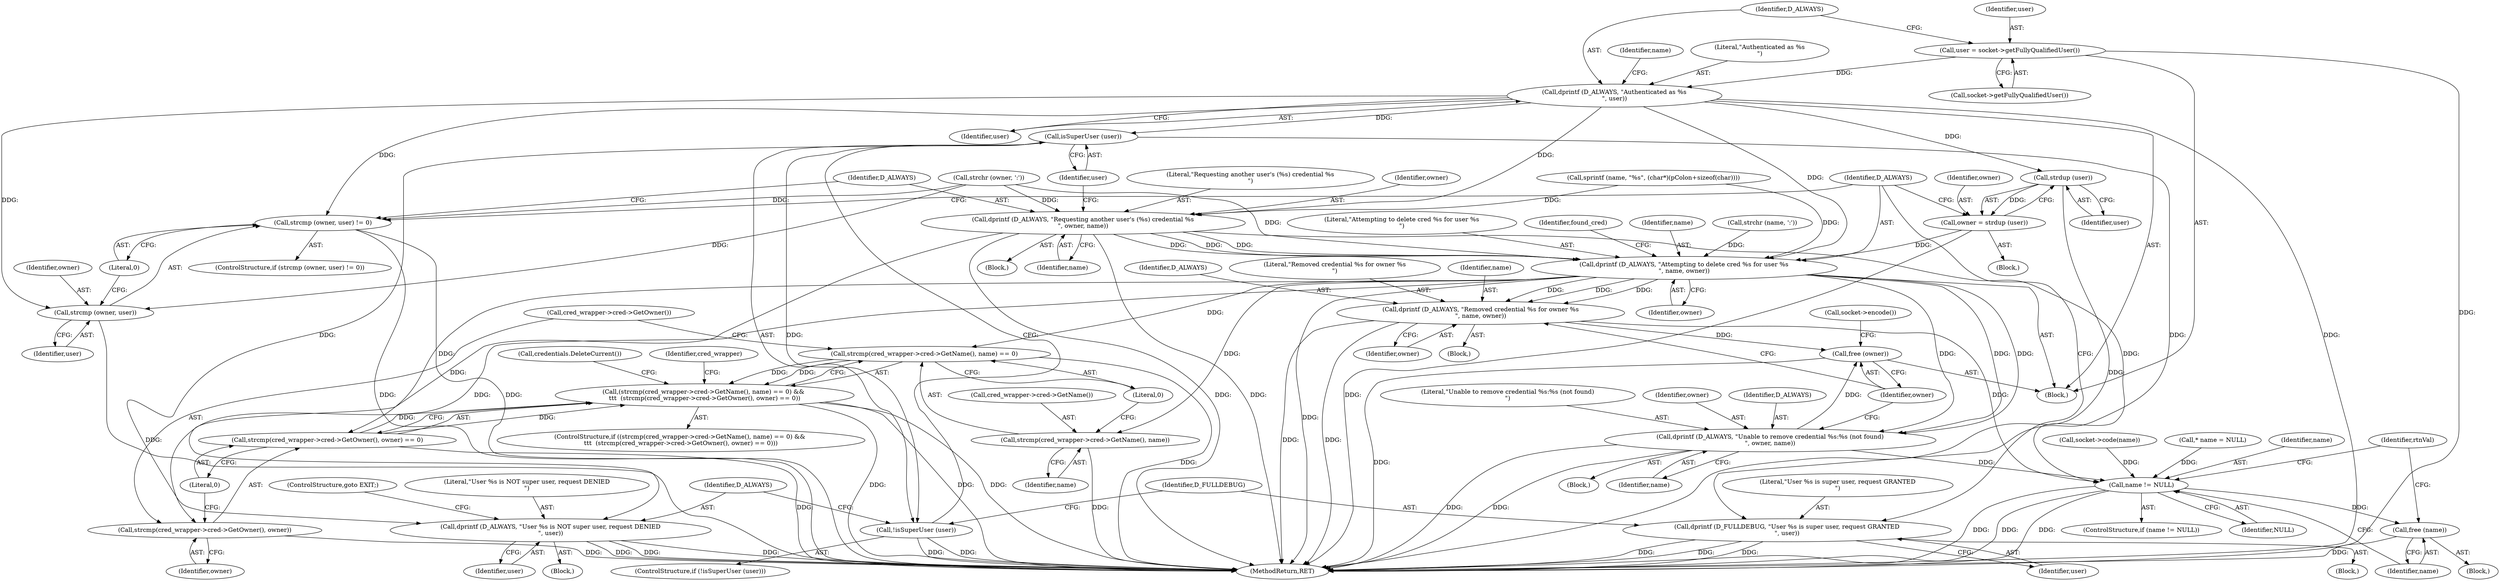 digraph "0_htcondor_5e5571d1a431eb3c61977b6dd6ec90186ef79867_0@API" {
"1000160" [label="(Call,user = socket->getFullyQualifiedUser())"];
"1000163" [label="(Call,dprintf (D_ALWAYS, \"Authenticated as %s\n\", user))"];
"1000196" [label="(Call,strcmp (owner, user) != 0)"];
"1000197" [label="(Call,strcmp (owner, user))"];
"1000202" [label="(Call,dprintf (D_ALWAYS, \"Requesting another user's (%s) credential %s\n\", owner, name))"];
"1000212" [label="(Call,dprintf (D_ALWAYS, \"User %s is NOT super user, request DENIED\n\", user))"];
"1000229" [label="(Call,dprintf (D_ALWAYS, \"Attempting to delete cred %s for user %s\n\", name, owner))"];
"1000249" [label="(Call,strcmp(cred_wrapper->cred->GetName(), name) == 0)"];
"1000248" [label="(Call,(strcmp(cred_wrapper->cred->GetName(), name) == 0) && \n\t\t\t  (strcmp(cred_wrapper->cred->GetOwner(), owner) == 0))"];
"1000250" [label="(Call,strcmp(cred_wrapper->cred->GetName(), name))"];
"1000254" [label="(Call,strcmp(cred_wrapper->cred->GetOwner(), owner) == 0)"];
"1000255" [label="(Call,strcmp(cred_wrapper->cred->GetOwner(), owner))"];
"1000279" [label="(Call,dprintf (D_ALWAYS, \"Removed credential %s for owner %s\n\", name, owner))"];
"1000291" [label="(Call,free (owner))"];
"1000307" [label="(Call,name != NULL)"];
"1000311" [label="(Call,free (name))"];
"1000286" [label="(Call,dprintf (D_ALWAYS, \"Unable to remove credential %s:%s (not found)\n\", owner, name))"];
"1000209" [label="(Call,isSuperUser (user))"];
"1000208" [label="(Call,!isSuperUser (user))"];
"1000219" [label="(Call,dprintf (D_FULLDEBUG, \"User %s is super user, request GRANTED\n\", user))"];
"1000227" [label="(Call,strdup (user))"];
"1000225" [label="(Call,owner = strdup (user))"];
"1000251" [label="(Call,cred_wrapper->cred->GetName())"];
"1000258" [label="(Literal,0)"];
"1000228" [label="(Identifier,user)"];
"1000213" [label="(Identifier,D_ALWAYS)"];
"1000260" [label="(Call,credentials.DeleteCurrent())"];
"1000249" [label="(Call,strcmp(cred_wrapper->cred->GetName(), name) == 0)"];
"1000290" [label="(Identifier,name)"];
"1000169" [label="(Identifier,name)"];
"1000202" [label="(Call,dprintf (D_ALWAYS, \"Requesting another user's (%s) credential %s\n\", owner, name))"];
"1000220" [label="(Identifier,D_FULLDEBUG)"];
"1000212" [label="(Call,dprintf (D_ALWAYS, \"User %s is NOT super user, request DENIED\n\", user))"];
"1000224" [label="(Block,)"];
"1000307" [label="(Call,name != NULL)"];
"1000201" [label="(Block,)"];
"1000164" [label="(Identifier,D_ALWAYS)"];
"1000163" [label="(Call,dprintf (D_ALWAYS, \"Authenticated as %s\n\", user))"];
"1000186" [label="(Call,sprintf (name, \"%s\", (char*)(pColon+sizeof(char))))"];
"1000250" [label="(Call,strcmp(cred_wrapper->cred->GetName(), name))"];
"1000162" [label="(Call,socket->getFullyQualifiedUser())"];
"1000221" [label="(Literal,\"User %s is super user, request GRANTED\n\")"];
"1000209" [label="(Call,isSuperUser (user))"];
"1000229" [label="(Call,dprintf (D_ALWAYS, \"Attempting to delete cred %s for user %s\n\", name, owner))"];
"1000195" [label="(ControlStructure,if (strcmp (owner, user) != 0))"];
"1000206" [label="(Identifier,name)"];
"1000208" [label="(Call,!isSuperUser (user))"];
"1000226" [label="(Identifier,owner)"];
"1000198" [label="(Identifier,owner)"];
"1000252" [label="(Identifier,name)"];
"1000282" [label="(Identifier,name)"];
"1000291" [label="(Call,free (owner))"];
"1000285" [label="(Block,)"];
"1000203" [label="(Identifier,D_ALWAYS)"];
"1000255" [label="(Call,strcmp(cred_wrapper->cred->GetOwner(), owner))"];
"1000231" [label="(Literal,\"Attempting to delete cred %s for user %s\n\")"];
"1000215" [label="(Identifier,user)"];
"1000153" [label="(Call,socket->code(name))"];
"1000286" [label="(Call,dprintf (D_ALWAYS, \"Unable to remove credential %s:%s (not found)\n\", owner, name))"];
"1000196" [label="(Call,strcmp (owner, user) != 0)"];
"1000160" [label="(Call,user = socket->getFullyQualifiedUser())"];
"1000222" [label="(Identifier,user)"];
"1000280" [label="(Identifier,D_ALWAYS)"];
"1000247" [label="(ControlStructure,if ((strcmp(cred_wrapper->cred->GetName(), name) == 0) && \n\t\t\t  (strcmp(cred_wrapper->cred->GetOwner(), owner) == 0)))"];
"1000293" [label="(Call,socket->encode())"];
"1000166" [label="(Identifier,user)"];
"1000253" [label="(Literal,0)"];
"1000219" [label="(Call,dprintf (D_FULLDEBUG, \"User %s is super user, request GRANTED\n\", user))"];
"1000310" [label="(Block,)"];
"1000227" [label="(Call,strdup (user))"];
"1000161" [label="(Identifier,user)"];
"1000306" [label="(ControlStructure,if (name != NULL))"];
"1000109" [label="(Call,* name = NULL)"];
"1000283" [label="(Identifier,owner)"];
"1000230" [label="(Identifier,D_ALWAYS)"];
"1000204" [label="(Literal,\"Requesting another user's (%s) credential %s\n\")"];
"1000210" [label="(Identifier,user)"];
"1000256" [label="(Call,cred_wrapper->cred->GetOwner())"];
"1000289" [label="(Identifier,owner)"];
"1000235" [label="(Identifier,found_cred)"];
"1000199" [label="(Identifier,user)"];
"1000292" [label="(Identifier,owner)"];
"1000107" [label="(Block,)"];
"1000287" [label="(Identifier,D_ALWAYS)"];
"1000207" [label="(ControlStructure,if (!isSuperUser (user)))"];
"1000205" [label="(Identifier,owner)"];
"1000232" [label="(Identifier,name)"];
"1000218" [label="(Block,)"];
"1000233" [label="(Identifier,owner)"];
"1000267" [label="(Block,)"];
"1000216" [label="(ControlStructure,goto EXIT;)"];
"1000311" [label="(Call,free (name))"];
"1000312" [label="(Identifier,name)"];
"1000315" [label="(MethodReturn,RET)"];
"1000179" [label="(Call,strchr (owner, ':'))"];
"1000279" [label="(Call,dprintf (D_ALWAYS, \"Removed credential %s for owner %s\n\", name, owner))"];
"1000240" [label="(Identifier,cred_wrapper)"];
"1000288" [label="(Literal,\"Unable to remove credential %s:%s (not found)\n\")"];
"1000168" [label="(Call,strchr (name, ':'))"];
"1000257" [label="(Identifier,owner)"];
"1000197" [label="(Call,strcmp (owner, user))"];
"1000254" [label="(Call,strcmp(cred_wrapper->cred->GetOwner(), owner) == 0)"];
"1000165" [label="(Literal,\"Authenticated as %s\n\")"];
"1000225" [label="(Call,owner = strdup (user))"];
"1000281" [label="(Literal,\"Removed credential %s for owner %s\n\")"];
"1000309" [label="(Identifier,NULL)"];
"1000200" [label="(Literal,0)"];
"1000214" [label="(Literal,\"User %s is NOT super user, request DENIED\n\")"];
"1000314" [label="(Identifier,rtnVal)"];
"1000211" [label="(Block,)"];
"1000248" [label="(Call,(strcmp(cred_wrapper->cred->GetName(), name) == 0) && \n\t\t\t  (strcmp(cred_wrapper->cred->GetOwner(), owner) == 0))"];
"1000308" [label="(Identifier,name)"];
"1000160" -> "1000107"  [label="AST: "];
"1000160" -> "1000162"  [label="CFG: "];
"1000161" -> "1000160"  [label="AST: "];
"1000162" -> "1000160"  [label="AST: "];
"1000164" -> "1000160"  [label="CFG: "];
"1000160" -> "1000315"  [label="DDG: "];
"1000160" -> "1000163"  [label="DDG: "];
"1000163" -> "1000107"  [label="AST: "];
"1000163" -> "1000166"  [label="CFG: "];
"1000164" -> "1000163"  [label="AST: "];
"1000165" -> "1000163"  [label="AST: "];
"1000166" -> "1000163"  [label="AST: "];
"1000169" -> "1000163"  [label="CFG: "];
"1000163" -> "1000315"  [label="DDG: "];
"1000163" -> "1000196"  [label="DDG: "];
"1000163" -> "1000197"  [label="DDG: "];
"1000163" -> "1000202"  [label="DDG: "];
"1000163" -> "1000209"  [label="DDG: "];
"1000163" -> "1000227"  [label="DDG: "];
"1000163" -> "1000229"  [label="DDG: "];
"1000196" -> "1000195"  [label="AST: "];
"1000196" -> "1000200"  [label="CFG: "];
"1000197" -> "1000196"  [label="AST: "];
"1000200" -> "1000196"  [label="AST: "];
"1000203" -> "1000196"  [label="CFG: "];
"1000230" -> "1000196"  [label="CFG: "];
"1000196" -> "1000315"  [label="DDG: "];
"1000196" -> "1000315"  [label="DDG: "];
"1000179" -> "1000196"  [label="DDG: "];
"1000197" -> "1000199"  [label="CFG: "];
"1000198" -> "1000197"  [label="AST: "];
"1000199" -> "1000197"  [label="AST: "];
"1000200" -> "1000197"  [label="CFG: "];
"1000197" -> "1000315"  [label="DDG: "];
"1000179" -> "1000197"  [label="DDG: "];
"1000202" -> "1000201"  [label="AST: "];
"1000202" -> "1000206"  [label="CFG: "];
"1000203" -> "1000202"  [label="AST: "];
"1000204" -> "1000202"  [label="AST: "];
"1000205" -> "1000202"  [label="AST: "];
"1000206" -> "1000202"  [label="AST: "];
"1000210" -> "1000202"  [label="CFG: "];
"1000202" -> "1000315"  [label="DDG: "];
"1000202" -> "1000315"  [label="DDG: "];
"1000179" -> "1000202"  [label="DDG: "];
"1000186" -> "1000202"  [label="DDG: "];
"1000202" -> "1000212"  [label="DDG: "];
"1000202" -> "1000229"  [label="DDG: "];
"1000202" -> "1000229"  [label="DDG: "];
"1000202" -> "1000229"  [label="DDG: "];
"1000202" -> "1000307"  [label="DDG: "];
"1000212" -> "1000211"  [label="AST: "];
"1000212" -> "1000215"  [label="CFG: "];
"1000213" -> "1000212"  [label="AST: "];
"1000214" -> "1000212"  [label="AST: "];
"1000215" -> "1000212"  [label="AST: "];
"1000216" -> "1000212"  [label="CFG: "];
"1000212" -> "1000315"  [label="DDG: "];
"1000212" -> "1000315"  [label="DDG: "];
"1000212" -> "1000315"  [label="DDG: "];
"1000209" -> "1000212"  [label="DDG: "];
"1000229" -> "1000107"  [label="AST: "];
"1000229" -> "1000233"  [label="CFG: "];
"1000230" -> "1000229"  [label="AST: "];
"1000231" -> "1000229"  [label="AST: "];
"1000232" -> "1000229"  [label="AST: "];
"1000233" -> "1000229"  [label="AST: "];
"1000235" -> "1000229"  [label="CFG: "];
"1000229" -> "1000315"  [label="DDG: "];
"1000186" -> "1000229"  [label="DDG: "];
"1000168" -> "1000229"  [label="DDG: "];
"1000225" -> "1000229"  [label="DDG: "];
"1000179" -> "1000229"  [label="DDG: "];
"1000229" -> "1000249"  [label="DDG: "];
"1000229" -> "1000250"  [label="DDG: "];
"1000229" -> "1000254"  [label="DDG: "];
"1000229" -> "1000255"  [label="DDG: "];
"1000229" -> "1000279"  [label="DDG: "];
"1000229" -> "1000279"  [label="DDG: "];
"1000229" -> "1000279"  [label="DDG: "];
"1000229" -> "1000286"  [label="DDG: "];
"1000229" -> "1000286"  [label="DDG: "];
"1000229" -> "1000286"  [label="DDG: "];
"1000249" -> "1000248"  [label="AST: "];
"1000249" -> "1000253"  [label="CFG: "];
"1000250" -> "1000249"  [label="AST: "];
"1000253" -> "1000249"  [label="AST: "];
"1000256" -> "1000249"  [label="CFG: "];
"1000248" -> "1000249"  [label="CFG: "];
"1000249" -> "1000315"  [label="DDG: "];
"1000249" -> "1000248"  [label="DDG: "];
"1000249" -> "1000248"  [label="DDG: "];
"1000248" -> "1000247"  [label="AST: "];
"1000248" -> "1000254"  [label="CFG: "];
"1000254" -> "1000248"  [label="AST: "];
"1000240" -> "1000248"  [label="CFG: "];
"1000260" -> "1000248"  [label="CFG: "];
"1000248" -> "1000315"  [label="DDG: "];
"1000248" -> "1000315"  [label="DDG: "];
"1000248" -> "1000315"  [label="DDG: "];
"1000254" -> "1000248"  [label="DDG: "];
"1000254" -> "1000248"  [label="DDG: "];
"1000250" -> "1000252"  [label="CFG: "];
"1000251" -> "1000250"  [label="AST: "];
"1000252" -> "1000250"  [label="AST: "];
"1000253" -> "1000250"  [label="CFG: "];
"1000250" -> "1000315"  [label="DDG: "];
"1000254" -> "1000258"  [label="CFG: "];
"1000255" -> "1000254"  [label="AST: "];
"1000258" -> "1000254"  [label="AST: "];
"1000254" -> "1000315"  [label="DDG: "];
"1000255" -> "1000257"  [label="CFG: "];
"1000256" -> "1000255"  [label="AST: "];
"1000257" -> "1000255"  [label="AST: "];
"1000258" -> "1000255"  [label="CFG: "];
"1000255" -> "1000315"  [label="DDG: "];
"1000279" -> "1000267"  [label="AST: "];
"1000279" -> "1000283"  [label="CFG: "];
"1000280" -> "1000279"  [label="AST: "];
"1000281" -> "1000279"  [label="AST: "];
"1000282" -> "1000279"  [label="AST: "];
"1000283" -> "1000279"  [label="AST: "];
"1000292" -> "1000279"  [label="CFG: "];
"1000279" -> "1000315"  [label="DDG: "];
"1000279" -> "1000315"  [label="DDG: "];
"1000279" -> "1000291"  [label="DDG: "];
"1000279" -> "1000307"  [label="DDG: "];
"1000291" -> "1000107"  [label="AST: "];
"1000291" -> "1000292"  [label="CFG: "];
"1000292" -> "1000291"  [label="AST: "];
"1000293" -> "1000291"  [label="CFG: "];
"1000291" -> "1000315"  [label="DDG: "];
"1000286" -> "1000291"  [label="DDG: "];
"1000307" -> "1000306"  [label="AST: "];
"1000307" -> "1000309"  [label="CFG: "];
"1000308" -> "1000307"  [label="AST: "];
"1000309" -> "1000307"  [label="AST: "];
"1000312" -> "1000307"  [label="CFG: "];
"1000314" -> "1000307"  [label="CFG: "];
"1000307" -> "1000315"  [label="DDG: "];
"1000307" -> "1000315"  [label="DDG: "];
"1000307" -> "1000315"  [label="DDG: "];
"1000286" -> "1000307"  [label="DDG: "];
"1000153" -> "1000307"  [label="DDG: "];
"1000109" -> "1000307"  [label="DDG: "];
"1000307" -> "1000311"  [label="DDG: "];
"1000311" -> "1000310"  [label="AST: "];
"1000311" -> "1000312"  [label="CFG: "];
"1000312" -> "1000311"  [label="AST: "];
"1000314" -> "1000311"  [label="CFG: "];
"1000311" -> "1000315"  [label="DDG: "];
"1000286" -> "1000285"  [label="AST: "];
"1000286" -> "1000290"  [label="CFG: "];
"1000287" -> "1000286"  [label="AST: "];
"1000288" -> "1000286"  [label="AST: "];
"1000289" -> "1000286"  [label="AST: "];
"1000290" -> "1000286"  [label="AST: "];
"1000292" -> "1000286"  [label="CFG: "];
"1000286" -> "1000315"  [label="DDG: "];
"1000286" -> "1000315"  [label="DDG: "];
"1000209" -> "1000208"  [label="AST: "];
"1000209" -> "1000210"  [label="CFG: "];
"1000210" -> "1000209"  [label="AST: "];
"1000208" -> "1000209"  [label="CFG: "];
"1000209" -> "1000208"  [label="DDG: "];
"1000209" -> "1000219"  [label="DDG: "];
"1000208" -> "1000207"  [label="AST: "];
"1000213" -> "1000208"  [label="CFG: "];
"1000220" -> "1000208"  [label="CFG: "];
"1000208" -> "1000315"  [label="DDG: "];
"1000208" -> "1000315"  [label="DDG: "];
"1000219" -> "1000218"  [label="AST: "];
"1000219" -> "1000222"  [label="CFG: "];
"1000220" -> "1000219"  [label="AST: "];
"1000221" -> "1000219"  [label="AST: "];
"1000222" -> "1000219"  [label="AST: "];
"1000230" -> "1000219"  [label="CFG: "];
"1000219" -> "1000315"  [label="DDG: "];
"1000219" -> "1000315"  [label="DDG: "];
"1000219" -> "1000315"  [label="DDG: "];
"1000227" -> "1000225"  [label="AST: "];
"1000227" -> "1000228"  [label="CFG: "];
"1000228" -> "1000227"  [label="AST: "];
"1000225" -> "1000227"  [label="CFG: "];
"1000227" -> "1000315"  [label="DDG: "];
"1000227" -> "1000225"  [label="DDG: "];
"1000225" -> "1000224"  [label="AST: "];
"1000226" -> "1000225"  [label="AST: "];
"1000230" -> "1000225"  [label="CFG: "];
"1000225" -> "1000315"  [label="DDG: "];
}
